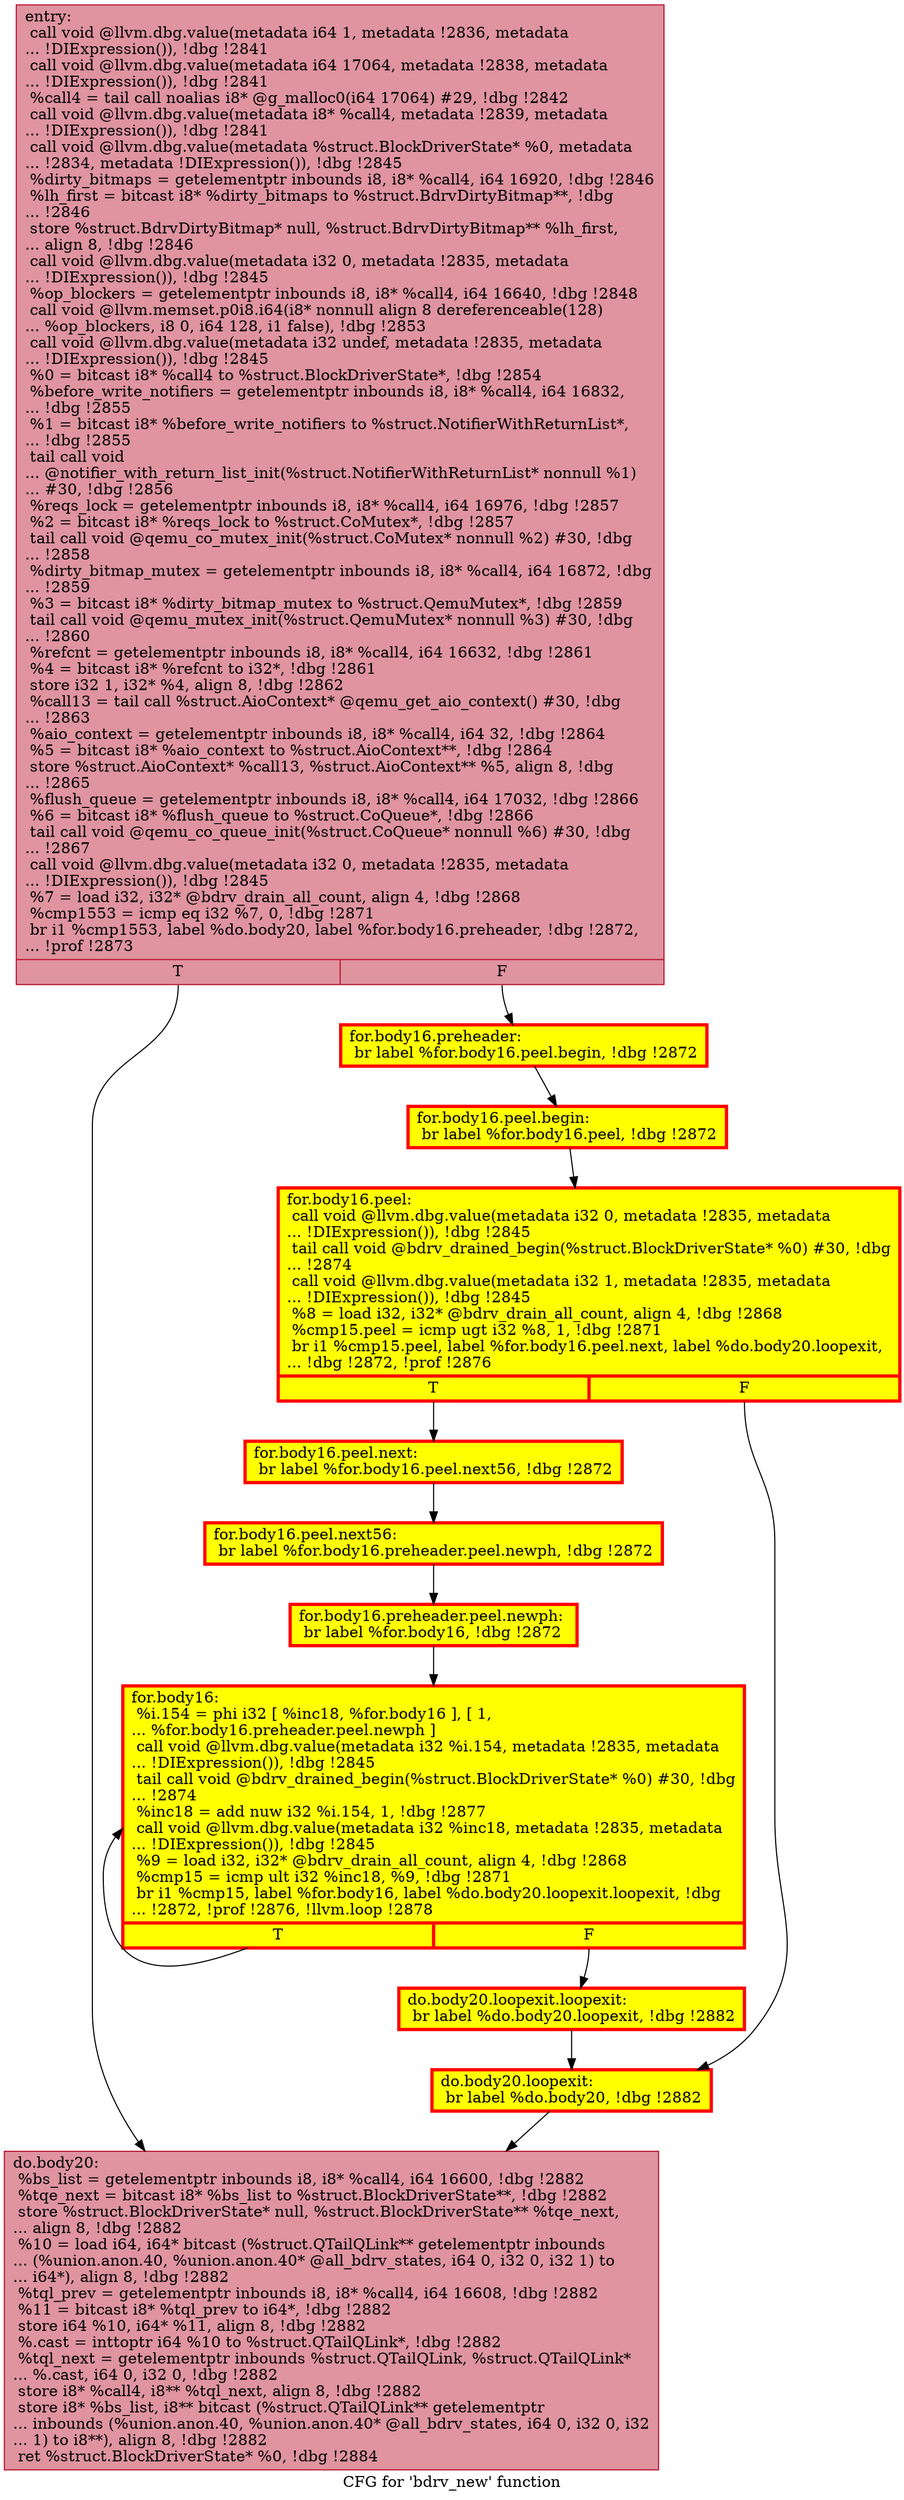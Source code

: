 digraph "CFG for 'bdrv_new' function" {
	label="CFG for 'bdrv_new' function";

	Node0x55906e119040 [shape=record,color="#b70d28ff", style=filled, fillcolor="#b70d2870",label="{entry:\l  call void @llvm.dbg.value(metadata i64 1, metadata !2836, metadata\l... !DIExpression()), !dbg !2841\l  call void @llvm.dbg.value(metadata i64 17064, metadata !2838, metadata\l... !DIExpression()), !dbg !2841\l  %call4 = tail call noalias i8* @g_malloc0(i64 17064) #29, !dbg !2842\l  call void @llvm.dbg.value(metadata i8* %call4, metadata !2839, metadata\l... !DIExpression()), !dbg !2841\l  call void @llvm.dbg.value(metadata %struct.BlockDriverState* %0, metadata\l... !2834, metadata !DIExpression()), !dbg !2845\l  %dirty_bitmaps = getelementptr inbounds i8, i8* %call4, i64 16920, !dbg !2846\l  %lh_first = bitcast i8* %dirty_bitmaps to %struct.BdrvDirtyBitmap**, !dbg\l... !2846\l  store %struct.BdrvDirtyBitmap* null, %struct.BdrvDirtyBitmap** %lh_first,\l... align 8, !dbg !2846\l  call void @llvm.dbg.value(metadata i32 0, metadata !2835, metadata\l... !DIExpression()), !dbg !2845\l  %op_blockers = getelementptr inbounds i8, i8* %call4, i64 16640, !dbg !2848\l  call void @llvm.memset.p0i8.i64(i8* nonnull align 8 dereferenceable(128)\l... %op_blockers, i8 0, i64 128, i1 false), !dbg !2853\l  call void @llvm.dbg.value(metadata i32 undef, metadata !2835, metadata\l... !DIExpression()), !dbg !2845\l  %0 = bitcast i8* %call4 to %struct.BlockDriverState*, !dbg !2854\l  %before_write_notifiers = getelementptr inbounds i8, i8* %call4, i64 16832,\l... !dbg !2855\l  %1 = bitcast i8* %before_write_notifiers to %struct.NotifierWithReturnList*,\l... !dbg !2855\l  tail call void\l... @notifier_with_return_list_init(%struct.NotifierWithReturnList* nonnull %1)\l... #30, !dbg !2856\l  %reqs_lock = getelementptr inbounds i8, i8* %call4, i64 16976, !dbg !2857\l  %2 = bitcast i8* %reqs_lock to %struct.CoMutex*, !dbg !2857\l  tail call void @qemu_co_mutex_init(%struct.CoMutex* nonnull %2) #30, !dbg\l... !2858\l  %dirty_bitmap_mutex = getelementptr inbounds i8, i8* %call4, i64 16872, !dbg\l... !2859\l  %3 = bitcast i8* %dirty_bitmap_mutex to %struct.QemuMutex*, !dbg !2859\l  tail call void @qemu_mutex_init(%struct.QemuMutex* nonnull %3) #30, !dbg\l... !2860\l  %refcnt = getelementptr inbounds i8, i8* %call4, i64 16632, !dbg !2861\l  %4 = bitcast i8* %refcnt to i32*, !dbg !2861\l  store i32 1, i32* %4, align 8, !dbg !2862\l  %call13 = tail call %struct.AioContext* @qemu_get_aio_context() #30, !dbg\l... !2863\l  %aio_context = getelementptr inbounds i8, i8* %call4, i64 32, !dbg !2864\l  %5 = bitcast i8* %aio_context to %struct.AioContext**, !dbg !2864\l  store %struct.AioContext* %call13, %struct.AioContext** %5, align 8, !dbg\l... !2865\l  %flush_queue = getelementptr inbounds i8, i8* %call4, i64 17032, !dbg !2866\l  %6 = bitcast i8* %flush_queue to %struct.CoQueue*, !dbg !2866\l  tail call void @qemu_co_queue_init(%struct.CoQueue* nonnull %6) #30, !dbg\l... !2867\l  call void @llvm.dbg.value(metadata i32 0, metadata !2835, metadata\l... !DIExpression()), !dbg !2845\l  %7 = load i32, i32* @bdrv_drain_all_count, align 4, !dbg !2868\l  %cmp1553 = icmp eq i32 %7, 0, !dbg !2871\l  br i1 %cmp1553, label %do.body20, label %for.body16.preheader, !dbg !2872,\l... !prof !2873\l|{<s0>T|<s1>F}}"];
	Node0x55906e119040:s0 -> Node0x55906e2357b0;
	Node0x55906e119040:s1 -> Node0x55906e6c8830;
	Node0x55906e6c8830 [shape=record,penwidth=3.0, style="filled", color="red", fillcolor="yellow",label="{for.body16.preheader:                             \l  br label %for.body16.peel.begin, !dbg !2872\l}"];
	Node0x55906e6c8830 -> Node0x55906e5cd890;
	Node0x55906e5cd890 [shape=record,penwidth=3.0, style="filled", color="red", fillcolor="yellow",label="{for.body16.peel.begin:                            \l  br label %for.body16.peel, !dbg !2872\l}"];
	Node0x55906e5cd890 -> Node0x55906e969cb0;
	Node0x55906e969cb0 [shape=record,penwidth=3.0, style="filled", color="red", fillcolor="yellow",label="{for.body16.peel:                                  \l  call void @llvm.dbg.value(metadata i32 0, metadata !2835, metadata\l... !DIExpression()), !dbg !2845\l  tail call void @bdrv_drained_begin(%struct.BlockDriverState* %0) #30, !dbg\l... !2874\l  call void @llvm.dbg.value(metadata i32 1, metadata !2835, metadata\l... !DIExpression()), !dbg !2845\l  %8 = load i32, i32* @bdrv_drain_all_count, align 4, !dbg !2868\l  %cmp15.peel = icmp ugt i32 %8, 1, !dbg !2871\l  br i1 %cmp15.peel, label %for.body16.peel.next, label %do.body20.loopexit,\l... !dbg !2872, !prof !2876\l|{<s0>T|<s1>F}}"];
	Node0x55906e969cb0:s0 -> Node0x55906e9c7d60;
	Node0x55906e969cb0:s1 -> Node0x55906e660870;
	Node0x55906e9c7d60 [shape=record,penwidth=3.0, style="filled", color="red", fillcolor="yellow",label="{for.body16.peel.next:                             \l  br label %for.body16.peel.next56, !dbg !2872\l}"];
	Node0x55906e9c7d60 -> Node0x55906eafdd80;
	Node0x55906eafdd80 [shape=record,penwidth=3.0, style="filled", color="red", fillcolor="yellow",label="{for.body16.peel.next56:                           \l  br label %for.body16.preheader.peel.newph, !dbg !2872\l}"];
	Node0x55906eafdd80 -> Node0x55906e892840;
	Node0x55906e892840 [shape=record,penwidth=3.0, style="filled", color="red", fillcolor="yellow",label="{for.body16.preheader.peel.newph:                  \l  br label %for.body16, !dbg !2872\l}"];
	Node0x55906e892840 -> Node0x55906e234a50;
	Node0x55906e234a50 [shape=record,penwidth=3.0, style="filled", color="red", fillcolor="yellow",label="{for.body16:                                       \l  %i.154 = phi i32 [ %inc18, %for.body16 ], [ 1,\l... %for.body16.preheader.peel.newph ]\l  call void @llvm.dbg.value(metadata i32 %i.154, metadata !2835, metadata\l... !DIExpression()), !dbg !2845\l  tail call void @bdrv_drained_begin(%struct.BlockDriverState* %0) #30, !dbg\l... !2874\l  %inc18 = add nuw i32 %i.154, 1, !dbg !2877\l  call void @llvm.dbg.value(metadata i32 %inc18, metadata !2835, metadata\l... !DIExpression()), !dbg !2845\l  %9 = load i32, i32* @bdrv_drain_all_count, align 4, !dbg !2868\l  %cmp15 = icmp ult i32 %inc18, %9, !dbg !2871\l  br i1 %cmp15, label %for.body16, label %do.body20.loopexit.loopexit, !dbg\l... !2872, !prof !2876, !llvm.loop !2878\l|{<s0>T|<s1>F}}"];
	Node0x55906e234a50:s0 -> Node0x55906e234a50;
	Node0x55906e234a50:s1 -> Node0x55906e5db830;
	Node0x55906e5db830 [shape=record,penwidth=3.0, style="filled", color="red", fillcolor="yellow",label="{do.body20.loopexit.loopexit:                      \l  br label %do.body20.loopexit, !dbg !2882\l}"];
	Node0x55906e5db830 -> Node0x55906e660870;
	Node0x55906e660870 [shape=record,penwidth=3.0, style="filled", color="red", fillcolor="yellow",label="{do.body20.loopexit:                               \l  br label %do.body20, !dbg !2882\l}"];
	Node0x55906e660870 -> Node0x55906e2357b0;
	Node0x55906e2357b0 [shape=record,color="#b70d28ff", style=filled, fillcolor="#b70d2870",label="{do.body20:                                        \l  %bs_list = getelementptr inbounds i8, i8* %call4, i64 16600, !dbg !2882\l  %tqe_next = bitcast i8* %bs_list to %struct.BlockDriverState**, !dbg !2882\l  store %struct.BlockDriverState* null, %struct.BlockDriverState** %tqe_next,\l... align 8, !dbg !2882\l  %10 = load i64, i64* bitcast (%struct.QTailQLink** getelementptr inbounds\l... (%union.anon.40, %union.anon.40* @all_bdrv_states, i64 0, i32 0, i32 1) to\l... i64*), align 8, !dbg !2882\l  %tql_prev = getelementptr inbounds i8, i8* %call4, i64 16608, !dbg !2882\l  %11 = bitcast i8* %tql_prev to i64*, !dbg !2882\l  store i64 %10, i64* %11, align 8, !dbg !2882\l  %.cast = inttoptr i64 %10 to %struct.QTailQLink*, !dbg !2882\l  %tql_next = getelementptr inbounds %struct.QTailQLink, %struct.QTailQLink*\l... %.cast, i64 0, i32 0, !dbg !2882\l  store i8* %call4, i8** %tql_next, align 8, !dbg !2882\l  store i8* %bs_list, i8** bitcast (%struct.QTailQLink** getelementptr\l... inbounds (%union.anon.40, %union.anon.40* @all_bdrv_states, i64 0, i32 0, i32\l... 1) to i8**), align 8, !dbg !2882\l  ret %struct.BlockDriverState* %0, !dbg !2884\l}"];
}
